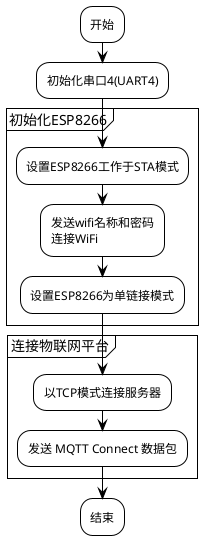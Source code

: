 @startuml
!theme plain
:开始;

:初始化串口4(UART4);
group 初始化ESP8266 

:设置ESP8266工作于STA模式;
:发送wifi名称和密码\n连接WiFi;

:设置ESP8266为单链接模式;
end group
group 连接物联网平台
:以TCP模式连接服务器;
:发送 MQTT Connect 数据包;
end group
:结束;
@enduml 